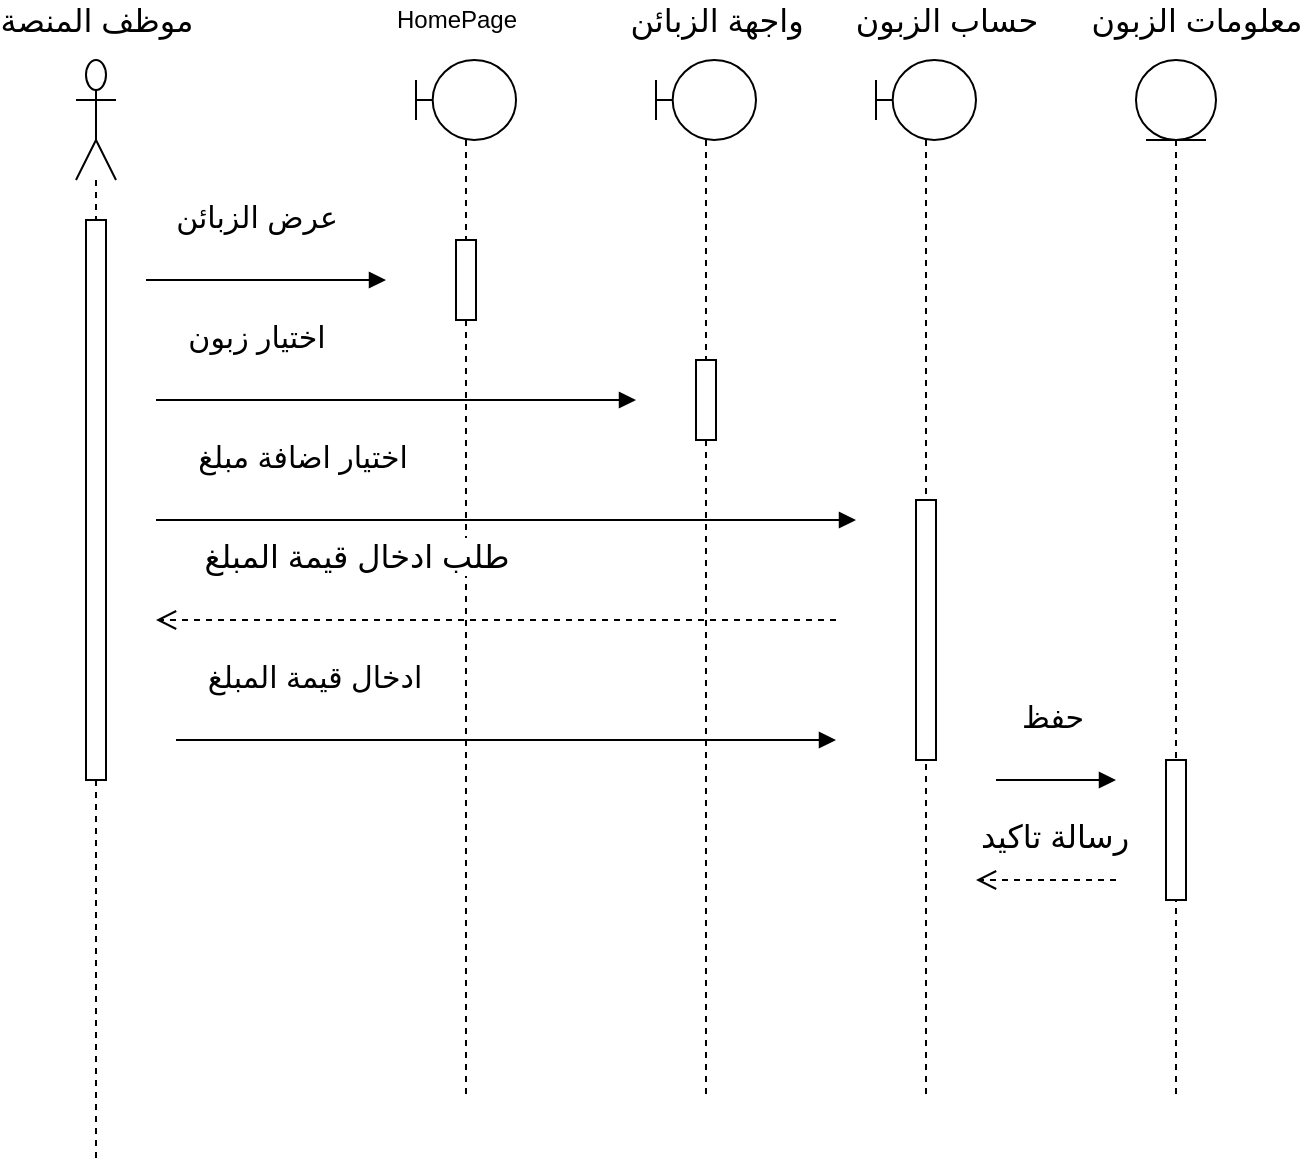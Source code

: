<mxfile version="13.9.9" type="device"><diagram id="Cm137hglG8dsXsHNnBDl" name="Page-1"><mxGraphModel dx="1024" dy="592" grid="1" gridSize="10" guides="1" tooltips="1" connect="1" arrows="1" fold="1" page="1" pageScale="1" pageWidth="850" pageHeight="1100" math="0" shadow="0"><root><mxCell id="0"/><mxCell id="1" parent="0"/><mxCell id="QztMwnlhyJfhdhgFhg14-1" value="" style="shape=umlLifeline;participant=umlActor;perimeter=lifelinePerimeter;whiteSpace=wrap;html=1;container=1;collapsible=0;recursiveResize=0;verticalAlign=top;spacingTop=36;outlineConnect=0;size=60;" vertex="1" parent="1"><mxGeometry x="130" y="110" width="20" height="550" as="geometry"/></mxCell><mxCell id="QztMwnlhyJfhdhgFhg14-3" value="" style="html=1;points=[];perimeter=orthogonalPerimeter;" vertex="1" parent="QztMwnlhyJfhdhgFhg14-1"><mxGeometry x="5" y="80" width="10" height="280" as="geometry"/></mxCell><mxCell id="QztMwnlhyJfhdhgFhg14-4" value="&lt;font style=&quot;font-size: 16px&quot;&gt;موظف المنصة&lt;br&gt;&lt;/font&gt;" style="text;html=1;align=center;verticalAlign=middle;resizable=0;points=[];autosize=1;" vertex="1" parent="1"><mxGeometry x="95" y="80" width="90" height="20" as="geometry"/></mxCell><mxCell id="QztMwnlhyJfhdhgFhg14-5" value="&lt;span style=&quot;font-size: 15px&quot;&gt;عرض الزبائن&lt;/span&gt;" style="html=1;verticalAlign=bottom;endArrow=block;entryX=0;entryY=0;" edge="1" parent="1"><mxGeometry x="-0.083" y="20" relative="1" as="geometry"><mxPoint x="165" y="220" as="sourcePoint"/><mxPoint x="285" y="220" as="targetPoint"/><mxPoint as="offset"/></mxGeometry></mxCell><mxCell id="QztMwnlhyJfhdhgFhg14-6" value="" style="shape=umlLifeline;participant=umlBoundary;perimeter=lifelinePerimeter;whiteSpace=wrap;html=1;container=1;collapsible=0;recursiveResize=0;verticalAlign=top;spacingTop=36;outlineConnect=0;" vertex="1" parent="1"><mxGeometry x="300" y="110" width="50" height="520" as="geometry"/></mxCell><mxCell id="QztMwnlhyJfhdhgFhg14-15" value="" style="html=1;points=[];perimeter=orthogonalPerimeter;" vertex="1" parent="QztMwnlhyJfhdhgFhg14-6"><mxGeometry x="20" y="90" width="10" height="40" as="geometry"/></mxCell><mxCell id="QztMwnlhyJfhdhgFhg14-7" value="&lt;span style=&quot;font-size: 15px&quot;&gt;اختيار زبون&lt;/span&gt;" style="html=1;verticalAlign=bottom;endArrow=block;" edge="1" parent="1"><mxGeometry x="-0.583" y="20" relative="1" as="geometry"><mxPoint x="170" y="280" as="sourcePoint"/><mxPoint x="410" y="280" as="targetPoint"/><mxPoint as="offset"/></mxGeometry></mxCell><mxCell id="QztMwnlhyJfhdhgFhg14-8" value="" style="shape=umlLifeline;participant=umlBoundary;perimeter=lifelinePerimeter;whiteSpace=wrap;html=1;container=1;collapsible=0;recursiveResize=0;verticalAlign=top;spacingTop=36;outlineConnect=0;" vertex="1" parent="1"><mxGeometry x="420" y="110" width="50" height="520" as="geometry"/></mxCell><mxCell id="QztMwnlhyJfhdhgFhg14-16" value="" style="html=1;points=[];perimeter=orthogonalPerimeter;" vertex="1" parent="QztMwnlhyJfhdhgFhg14-8"><mxGeometry x="20" y="150" width="10" height="40" as="geometry"/></mxCell><mxCell id="QztMwnlhyJfhdhgFhg14-9" value="&lt;span style=&quot;font-size: 15px&quot;&gt;اختيار اضافة مبلغ&lt;/span&gt;" style="html=1;verticalAlign=bottom;endArrow=block;" edge="1" parent="1"><mxGeometry x="-0.583" y="20" relative="1" as="geometry"><mxPoint x="170" y="340" as="sourcePoint"/><mxPoint x="520" y="340" as="targetPoint"/><mxPoint as="offset"/></mxGeometry></mxCell><mxCell id="QztMwnlhyJfhdhgFhg14-10" value="" style="shape=umlLifeline;participant=umlBoundary;perimeter=lifelinePerimeter;whiteSpace=wrap;html=1;container=1;collapsible=0;recursiveResize=0;verticalAlign=top;spacingTop=36;outlineConnect=0;" vertex="1" parent="1"><mxGeometry x="530" y="110" width="50" height="520" as="geometry"/></mxCell><mxCell id="QztMwnlhyJfhdhgFhg14-17" value="" style="html=1;points=[];perimeter=orthogonalPerimeter;" vertex="1" parent="QztMwnlhyJfhdhgFhg14-10"><mxGeometry x="20" y="220" width="10" height="130" as="geometry"/></mxCell><mxCell id="QztMwnlhyJfhdhgFhg14-11" value="&lt;font style=&quot;font-size: 16px&quot;&gt;طلب ادخال قيمة المبلغ&lt;/font&gt;" style="html=1;verticalAlign=bottom;endArrow=open;dashed=1;endSize=8;" edge="1" parent="1"><mxGeometry x="0.412" y="-20" relative="1" as="geometry"><mxPoint x="170" y="390" as="targetPoint"/><mxPoint x="510" y="390" as="sourcePoint"/><mxPoint as="offset"/></mxGeometry></mxCell><mxCell id="QztMwnlhyJfhdhgFhg14-12" value="&lt;span style=&quot;font-size: 15px&quot;&gt;ادخال قيمة المبلغ&lt;/span&gt;" style="html=1;verticalAlign=bottom;endArrow=block;" edge="1" parent="1"><mxGeometry x="-0.583" y="20" relative="1" as="geometry"><mxPoint x="180" y="450" as="sourcePoint"/><mxPoint x="510" y="450" as="targetPoint"/><mxPoint as="offset"/></mxGeometry></mxCell><mxCell id="QztMwnlhyJfhdhgFhg14-13" value="" style="shape=umlLifeline;participant=umlEntity;perimeter=lifelinePerimeter;whiteSpace=wrap;html=1;container=1;collapsible=0;recursiveResize=0;verticalAlign=top;spacingTop=36;outlineConnect=0;" vertex="1" parent="1"><mxGeometry x="660" y="110" width="40" height="520" as="geometry"/></mxCell><mxCell id="QztMwnlhyJfhdhgFhg14-18" value="" style="html=1;points=[];perimeter=orthogonalPerimeter;" vertex="1" parent="QztMwnlhyJfhdhgFhg14-13"><mxGeometry x="15" y="350" width="10" height="70" as="geometry"/></mxCell><mxCell id="QztMwnlhyJfhdhgFhg14-14" value="&lt;font style=&quot;font-size: 16px&quot;&gt;معلومات الزبون&lt;/font&gt;" style="text;html=1;align=center;verticalAlign=middle;resizable=0;points=[];autosize=1;" vertex="1" parent="1"><mxGeometry x="640" y="80" width="100" height="20" as="geometry"/></mxCell><mxCell id="QztMwnlhyJfhdhgFhg14-19" value="&lt;span style=&quot;font-size: 15px&quot;&gt;حفظ&lt;/span&gt;" style="html=1;verticalAlign=bottom;endArrow=block;" edge="1" parent="1"><mxGeometry x="-0.083" y="20" relative="1" as="geometry"><mxPoint x="590" y="470" as="sourcePoint"/><mxPoint x="650" y="470" as="targetPoint"/><mxPoint as="offset"/></mxGeometry></mxCell><mxCell id="QztMwnlhyJfhdhgFhg14-20" value="&lt;font style=&quot;font-size: 16px&quot;&gt;رسالة تاكيد&lt;/font&gt;" style="html=1;verticalAlign=bottom;endArrow=open;dashed=1;endSize=8;" edge="1" parent="1"><mxGeometry x="-0.143" y="-10" relative="1" as="geometry"><mxPoint x="580" y="520" as="targetPoint"/><mxPoint x="650" y="520" as="sourcePoint"/><mxPoint x="-1" as="offset"/></mxGeometry></mxCell><mxCell id="QztMwnlhyJfhdhgFhg14-21" value="HomePage" style="text;html=1;align=center;verticalAlign=middle;resizable=0;points=[];autosize=1;" vertex="1" parent="1"><mxGeometry x="280" y="80" width="80" height="20" as="geometry"/></mxCell><mxCell id="QztMwnlhyJfhdhgFhg14-22" value="&lt;font style=&quot;font-size: 16px&quot;&gt;واجهة الزبائن&lt;/font&gt;" style="text;html=1;align=center;verticalAlign=middle;resizable=0;points=[];autosize=1;" vertex="1" parent="1"><mxGeometry x="405" y="80" width="90" height="20" as="geometry"/></mxCell><mxCell id="QztMwnlhyJfhdhgFhg14-23" value="&lt;font style=&quot;font-size: 16px&quot;&gt;حساب الزبون&lt;/font&gt;" style="text;html=1;align=center;verticalAlign=middle;resizable=0;points=[];autosize=1;" vertex="1" parent="1"><mxGeometry x="520" y="80" width="90" height="20" as="geometry"/></mxCell></root></mxGraphModel></diagram></mxfile>